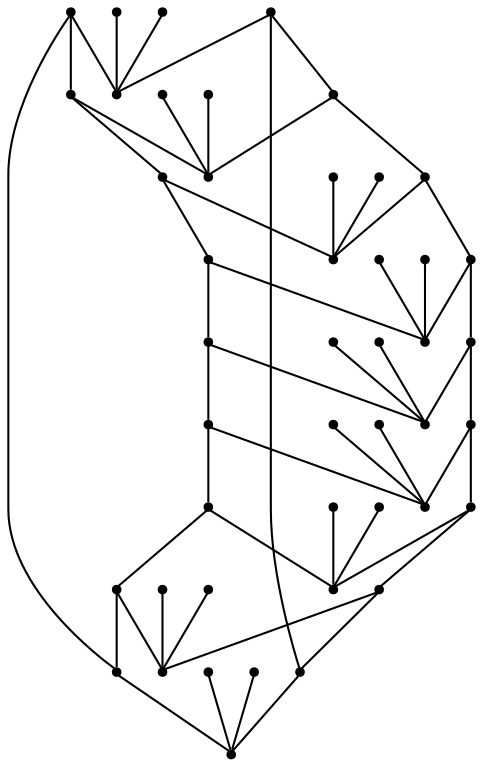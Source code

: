 graph {
  node [shape=point,comment="{\"directed\":false,\"doi\":\"10.1007/978-3-030-04414-5_31\",\"figure\":\"4 (2)\"}"]

  v0 [pos="1363.855828699818,1917.737341254239"]
  v1 [pos="1384.1715650932856,1904.5457677341471"]
  v2 [pos="1351.9934729666916,1927.1678967270775"]
  v3 [pos="1365.1654321623062,1969.7533012017232"]
  v4 [pos="1325.9769077497715,1966.3964461840126"]
  v5 [pos="1349.72851711671,1865.5431133625566"]
  v6 [pos="1356.8162093301537,1842.3782956698735"]
  v7 [pos="1346.7073042150473,1880.3900320787718"]
  v8 [pos="1312.5872218119594,1847.9573160922255"]
  v9 [pos="1344.2880828637306,1920.9773221926073"]
  v10 [pos="1341.1250677906014,1966.7996871927983"]
  v11 [pos="1336.824455924857,1880.6005707494473"]
  v12 [pos="1332.659223800391,1902.4766895689052"]
  v13 [pos="1327.0333021329866,1935.0586775365482"]
  v14 [pos="1316.0232219622658,1873.907971809968"]
  v15 [pos="1301.7865383007174,1956.3991976779328"]
  v16 [pos="1308.6949747646709,2007.4890354662339"]
  v17 [pos="1324.0526268476065,1956.7023517439084"]
  v18 [pos="1280.8290358016336,1979.7256233535581"]
  v19 [pos="1305.1537675772831,1854.4737454795732"]
  v20 [pos="1295.8980918508473,1812.3405127014469"]
  v21 [pos="1305.3620832336617,1834.6386308830126"]
  v22 [pos="1268.7260932901472,1956.5179157987877"]
  v23 [pos="1292.1755940846033,1989.7739009394381"]
  v24 [pos="1285.5891693678718,1971.0628568203367"]
  v25 [pos="1284.9171669696407,1862.7104430418303"]
  v26 [pos="1241.1768564414547,2000.095287432159"]
  v27 [pos="1237.677331461868,1960.920787467847"]
  v28 [pos="1243.3220117124933,1935.360782406491"]
  v29 [pos="1265.604792219028,1845.0412187899449"]
  v30 [pos="1264.0950760060446,1854.8112686640936"]
  v31 [pos="1229.9240592803803,1828.4845238591533"]
  v32 [pos="1253.8883083161008,1874.1329448745562"]
  v33 [pos="1251.5067313080613,1839.4841043090148"]
  v34 [pos="1246.8923741893952,1957.3400085815817"]
  v35 [pos="1237.4637697610299,1902.8205079296251"]
  v36 [pos="1194.2100060108592,1951.0349127103893"]
  v37 [pos="1239.91106539876,1975.9051826582393"]
  v38 [pos="1216.7073974271243,1918.770767553188"]
  v39 [pos="1189.7667017358006,1883.2613954774522"]
  v40 [pos="1232.8620985316945,1881.4611022596418"]
  v41 [pos="1227.7383345988505,1873.0097964178528"]
  v42 [pos="1226.0672309817496,1921.9544734315903"]
  v43 [pos="1213.3693870284906,1877.812761507598"]
  v44 [pos="1208.7884456233248,1931.689359341715"]

  v0 -- v1 [id="-1",pos="1363.855828699818,1917.737341254239 1384.1715650932856,1904.5457677341471 1384.1715650932856,1904.5457677341471 1384.1715650932856,1904.5457677341471"]
  v44 -- v36 [id="-2",pos="1208.7884456233248,1931.689359341715 1194.2100060108592,1951.0349127103893 1194.2100060108592,1951.0349127103893 1194.2100060108592,1951.0349127103893"]
  v43 -- v39 [id="-3",pos="1213.3693870284906,1877.812761507598 1189.7667017358006,1883.2613954774522 1189.7667017358006,1883.2613954774522 1189.7667017358006,1883.2613954774522"]
  v38 -- v39 [id="-4",pos="1216.7073974271243,1918.770767553188 1189.7667017358006,1883.2613954774522 1189.7667017358006,1883.2613954774522 1189.7667017358006,1883.2613954774522"]
  v38 -- v41 [id="-5",pos="1216.7073974271243,1918.770767553188 1227.7383345988505,1873.0097964178528 1227.7383345988505,1873.0097964178528 1227.7383345988505,1873.0097964178528"]
  v42 -- v36 [id="-6",pos="1226.0672309817496,1921.9544734315903 1194.2100060108592,1951.0349127103893 1194.2100060108592,1951.0349127103893 1194.2100060108592,1951.0349127103893"]
  v41 -- v31 [id="-7",pos="1227.7383345988505,1873.0097964178528 1229.9240592803803,1828.4845238591533 1229.9240592803803,1828.4845238591533 1229.9240592803803,1828.4845238591533"]
  v41 -- v29 [id="-8",pos="1227.7383345988505,1873.0097964178528 1265.604792219028,1845.0412187899449 1265.604792219028,1845.0412187899449 1265.604792219028,1845.0412187899449"]
  v40 -- v39 [id="-9",pos="1232.8620985316945,1881.4611022596418 1189.7667017358006,1883.2613954774522 1189.7667017358006,1883.2613954774522 1189.7667017358006,1883.2613954774522"]
  v35 -- v39 [id="-10",pos="1237.4637697610299,1902.8205079296251 1189.7667017358006,1883.2613954774522 1189.7667017358006,1883.2613954774522 1189.7667017358006,1883.2613954774522"]
  v27 -- v36 [id="-11",pos="1237.677331461868,1960.920787467847 1194.2100060108592,1951.0349127103893 1194.2100060108592,1951.0349127103893 1194.2100060108592,1951.0349127103893"]
  v27 -- v38 [id="-12",pos="1237.677331461868,1960.920787467847 1216.7073974271243,1918.770767553188 1216.7073974271243,1918.770767553188 1216.7073974271243,1918.770767553188"]
  v35 -- v32 [id="-13",pos="1237.4637697610299,1902.8205079296251 1253.8883083161008,1874.1329448745562 1253.8883083161008,1874.1329448745562 1253.8883083161008,1874.1329448745562"]
  v37 -- v26 [id="-14",pos="1239.91106539876,1975.9051826582393 1241.1768564414547,2000.095287432159 1241.1768564414547,2000.095287432159 1241.1768564414547,2000.095287432159"]
  v28 -- v36 [id="-15",pos="1243.3220117124933,1935.360782406491 1194.2100060108592,1951.0349127103893 1194.2100060108592,1951.0349127103893 1194.2100060108592,1951.0349127103893"]
  v28 -- v35 [id="-16",pos="1243.3220117124933,1935.360782406491 1237.4637697610299,1902.8205079296251 1237.4637697610299,1902.8205079296251 1237.4637697610299,1902.8205079296251"]
  v34 -- v26 [id="-17",pos="1246.8923741893952,1957.3400085815817 1241.1768564414547,2000.095287432159 1241.1768564414547,2000.095287432159 1241.1768564414547,2000.095287432159"]
  v33 -- v31 [id="-18",pos="1251.5067313080613,1839.4841043090148 1229.9240592803803,1828.4845238591533 1229.9240592803803,1828.4845238591533 1229.9240592803803,1828.4845238591533"]
  v32 -- v31 [id="-19",pos="1253.8883083161008,1874.1329448745562 1229.9240592803803,1828.4845238591533 1229.9240592803803,1828.4845238591533 1229.9240592803803,1828.4845238591533"]
  v32 -- v25 [id="-20",pos="1253.8883083161008,1874.1329448745562 1284.9171669696407,1862.7104430418303 1284.9171669696407,1862.7104430418303 1284.9171669696407,1862.7104430418303"]
  v30 -- v31 [id="-21",pos="1264.0950760060446,1854.8112686640936 1229.9240592803803,1828.4845238591533 1229.9240592803803,1828.4845238591533 1229.9240592803803,1828.4845238591533"]
  v29 -- v20 [id="-22",pos="1265.604792219028,1845.0412187899449 1295.8980918508473,1812.3405127014469 1295.8980918508473,1812.3405127014469 1295.8980918508473,1812.3405127014469"]
  v29 -- v8 [id="-23",pos="1265.604792219028,1845.0412187899449 1312.5872218119594,1847.9573160922255 1312.5872218119594,1847.9573160922255 1312.5872218119594,1847.9573160922255"]
  v22 -- v28 [id="-24",pos="1268.7260932901472,1956.5179157987877 1243.3220117124933,1935.360782406491 1243.3220117124933,1935.360782406491 1243.3220117124933,1935.360782406491"]
  v22 -- v26 [id="-25",pos="1268.7260932901472,1956.5179157987877 1241.1768564414547,2000.095287432159 1241.1768564414547,2000.095287432159 1241.1768564414547,2000.095287432159"]
  v18 -- v27 [id="-26",pos="1280.8290358016336,1979.7256233535581 1237.677331461868,1960.920787467847 1237.677331461868,1960.920787467847 1237.677331461868,1960.920787467847"]
  v18 -- v26 [id="-27",pos="1280.8290358016336,1979.7256233535581 1241.1768564414547,2000.095287432159 1241.1768564414547,2000.095287432159 1241.1768564414547,2000.095287432159"]
  v25 -- v20 [id="-28",pos="1284.9171669696407,1862.7104430418303 1295.8980918508473,1812.3405127014469 1295.8980918508473,1812.3405127014469 1295.8980918508473,1812.3405127014469"]
  v25 -- v14 [id="-29",pos="1284.9171669696407,1862.7104430418303 1316.0232219622658,1873.907971809968 1316.0232219622658,1873.907971809968 1316.0232219622658,1873.907971809968"]
  v24 -- v16 [id="-30",pos="1285.5891693678718,1971.0628568203367 1308.6949747646709,2007.4890354662339 1308.6949747646709,2007.4890354662339 1308.6949747646709,2007.4890354662339"]
  v23 -- v16 [id="-31",pos="1292.1755940846033,1989.7739009394381 1308.6949747646709,2007.4890354662339 1308.6949747646709,2007.4890354662339 1308.6949747646709,2007.4890354662339"]
  v15 -- v22 [id="-32",pos="1301.7865383007174,1956.3991976779328 1268.7260932901472,1956.5179157987877 1268.7260932901472,1956.5179157987877 1268.7260932901472,1956.5179157987877"]
  v15 -- v16 [id="-33",pos="1301.7865383007174,1956.3991976779328 1308.6949747646709,2007.4890354662339 1308.6949747646709,2007.4890354662339 1308.6949747646709,2007.4890354662339"]
  v21 -- v20 [id="-34",pos="1305.3620832336617,1834.6386308830126 1295.8980918508473,1812.3405127014469 1295.8980918508473,1812.3405127014469 1295.8980918508473,1812.3405127014469"]
  v19 -- v20 [id="-35",pos="1305.1537675772831,1854.4737454795732 1295.8980918508473,1812.3405127014469 1295.8980918508473,1812.3405127014469 1295.8980918508473,1812.3405127014469"]
  v8 -- v6 [id="-36",pos="1312.5872218119594,1847.9573160922255 1356.8162093301537,1842.3782956698735 1356.8162093301537,1842.3782956698735 1356.8162093301537,1842.3782956698735"]
  v14 -- v6 [id="-37",pos="1316.0232219622658,1873.907971809968 1356.8162093301537,1842.3782956698735 1356.8162093301537,1842.3782956698735 1356.8162093301537,1842.3782956698735"]
  v4 -- v18 [id="-38",pos="1325.9769077497715,1966.3964461840126 1280.8290358016336,1979.7256233535581 1280.8290358016336,1979.7256233535581 1280.8290358016336,1979.7256233535581"]
  v17 -- v3 [id="-39",pos="1324.0526268476065,1956.7023517439084 1365.1654321623062,1969.7533012017232 1365.1654321623062,1969.7533012017232 1365.1654321623062,1969.7533012017232"]
  v4 -- v16 [id="-40",pos="1325.9769077497715,1966.3964461840126 1308.6949747646709,2007.4890354662339 1308.6949747646709,2007.4890354662339 1308.6949747646709,2007.4890354662339"]
  v13 -- v15 [id="-41",pos="1327.0333021329866,1935.0586775365482 1301.7865383007174,1956.3991976779328 1301.7865383007174,1956.3991976779328 1301.7865383007174,1956.3991976779328"]
  v13 -- v3 [id="-42",pos="1327.0333021329866,1935.0586775365482 1365.1654321623062,1969.7533012017232 1365.1654321623062,1969.7533012017232 1365.1654321623062,1969.7533012017232"]
  v12 -- v14 [id="-43",pos="1332.659223800391,1902.4766895689052 1316.0232219622658,1873.907971809968 1316.0232219622658,1873.907971809968 1316.0232219622658,1873.907971809968"]
  v12 -- v13 [id="-44",pos="1332.659223800391,1902.4766895689052 1327.0333021329866,1935.0586775365482 1327.0333021329866,1935.0586775365482 1327.0333021329866,1935.0586775365482"]
  v12 -- v1 [id="-45",pos="1332.659223800391,1902.4766895689052 1384.1715650932856,1904.5457677341471 1384.1715650932856,1904.5457677341471 1384.1715650932856,1904.5457677341471"]
  v11 -- v6 [id="-46",pos="1336.824455924857,1880.6005707494473 1356.8162093301537,1842.3782956698735 1356.8162093301537,1842.3782956698735 1356.8162093301537,1842.3782956698735"]
  v10 -- v3 [id="-47",pos="1341.1250677906014,1966.7996871927983 1365.1654321623062,1969.7533012017232 1365.1654321623062,1969.7533012017232 1365.1654321623062,1969.7533012017232"]
  v9 -- v1 [id="-48",pos="1344.2880828637306,1920.9773221926073 1384.1715650932856,1904.5457677341471 1384.1715650932856,1904.5457677341471 1384.1715650932856,1904.5457677341471"]
  v7 -- v8 [id="-49",pos="1346.7073042150473,1880.3900320787718 1312.5872218119594,1847.9573160922255 1312.5872218119594,1847.9573160922255 1312.5872218119594,1847.9573160922255"]
  v7 -- v2 [id="-50",pos="1346.7073042150473,1880.3900320787718 1351.9934729666916,1927.1678967270775 1351.9934729666916,1927.1678967270775 1351.9934729666916,1927.1678967270775"]
  v7 -- v1 [id="-51",pos="1346.7073042150473,1880.3900320787718 1384.1715650932856,1904.5457677341471 1384.1715650932856,1904.5457677341471 1384.1715650932856,1904.5457677341471"]
  v5 -- v6 [id="-52",pos="1349.72851711671,1865.5431133625566 1356.8162093301537,1842.3782956698735 1356.8162093301537,1842.3782956698735 1356.8162093301537,1842.3782956698735"]
  v2 -- v4 [id="-53",pos="1351.9934729666916,1927.1678967270775 1325.9769077497715,1966.3964461840126 1325.9769077497715,1966.3964461840126 1325.9769077497715,1966.3964461840126"]
  v2 -- v3 [id="-54",pos="1351.9934729666916,1927.1678967270775 1365.1654321623062,1969.7533012017232 1365.1654321623062,1969.7533012017232 1365.1654321623062,1969.7533012017232"]
}